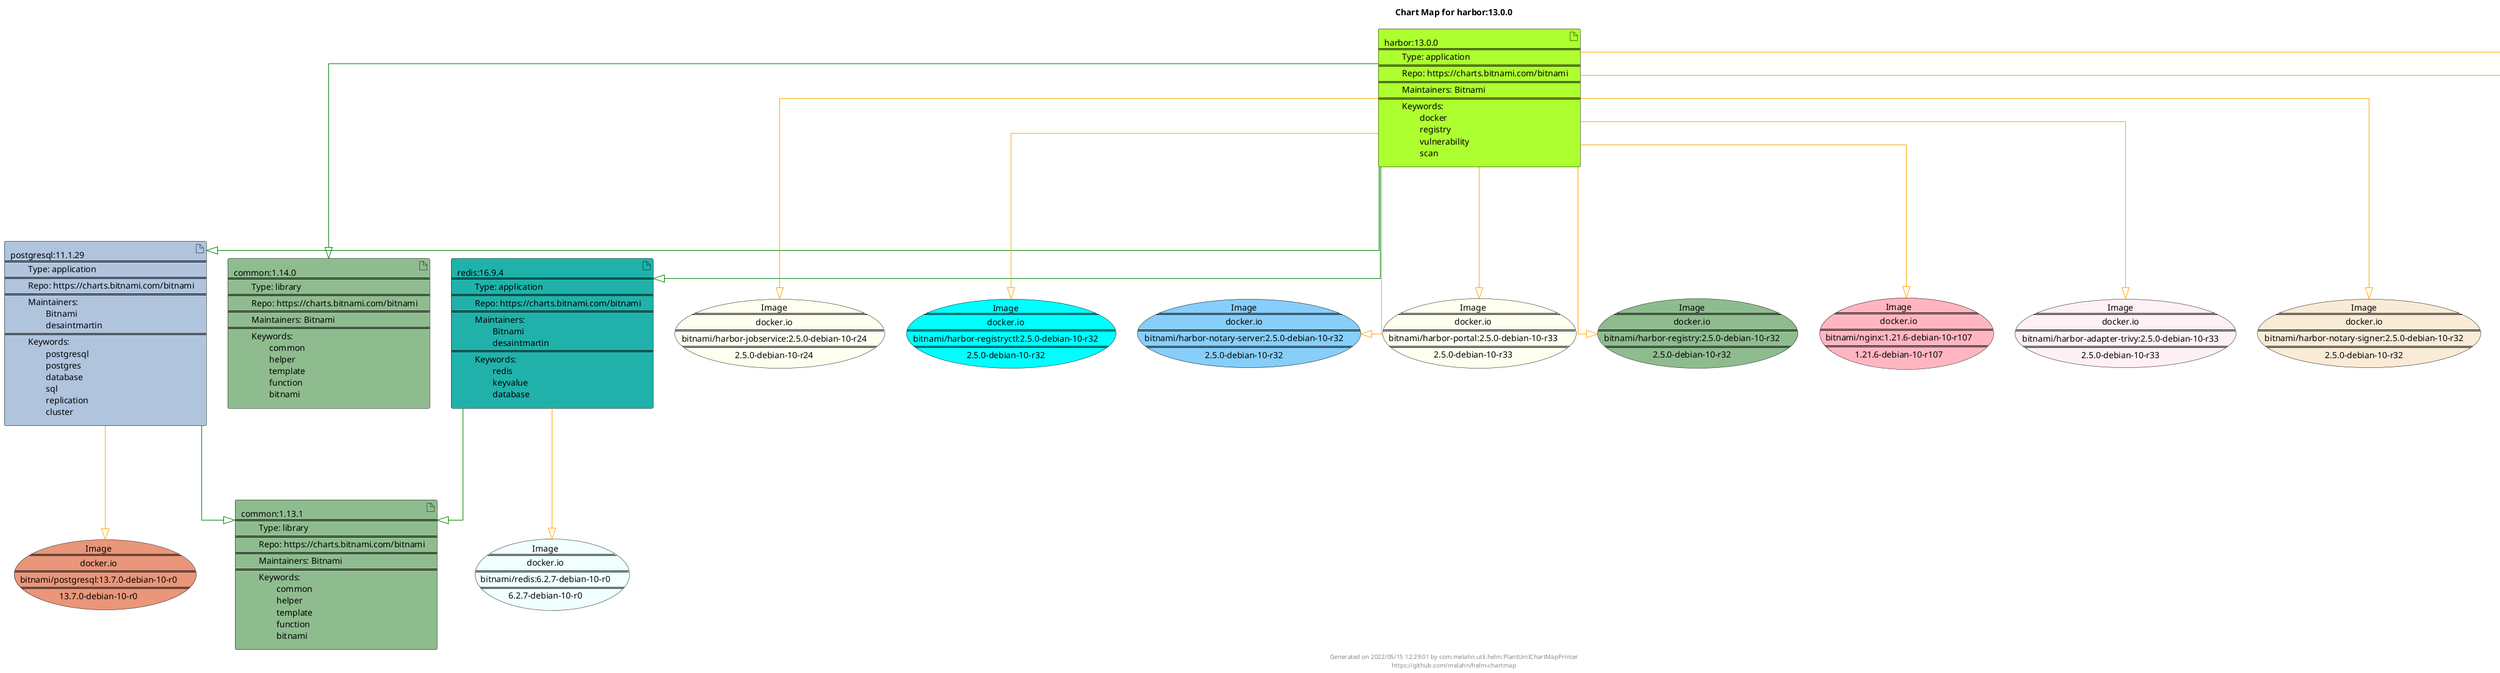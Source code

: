 @startuml
skinparam linetype ortho
skinparam backgroundColor white
skinparam usecaseBorderColor black
skinparam usecaseArrowColor LightSlateGray
skinparam artifactBorderColor black
skinparam artifactArrowColor LightSlateGray

title Chart Map for harbor:13.0.0

'There are 5 referenced Helm Charts
artifact "common:1.13.1\n====\n\tType: library\n====\n\tRepo: https://charts.bitnami.com/bitnami\n====\n\tMaintainers: Bitnami\n====\n\tKeywords: \n\t\tcommon\n\t\thelper\n\t\ttemplate\n\t\tfunction\n\t\tbitnami" as common_1_13_1 #DarkSeaGreen
artifact "postgresql:11.1.29\n====\n\tType: application\n====\n\tRepo: https://charts.bitnami.com/bitnami\n====\n\tMaintainers: \n\t\tBitnami\n\t\tdesaintmartin\n====\n\tKeywords: \n\t\tpostgresql\n\t\tpostgres\n\t\tdatabase\n\t\tsql\n\t\treplication\n\t\tcluster" as postgresql_11_1_29 #LightSteelBlue
artifact "common:1.14.0\n====\n\tType: library\n====\n\tRepo: https://charts.bitnami.com/bitnami\n====\n\tMaintainers: Bitnami\n====\n\tKeywords: \n\t\tcommon\n\t\thelper\n\t\ttemplate\n\t\tfunction\n\t\tbitnami" as common_1_14_0 #DarkSeaGreen
artifact "redis:16.9.4\n====\n\tType: application\n====\n\tRepo: https://charts.bitnami.com/bitnami\n====\n\tMaintainers: \n\t\tBitnami\n\t\tdesaintmartin\n====\n\tKeywords: \n\t\tredis\n\t\tkeyvalue\n\t\tdatabase" as redis_16_9_4 #LightSeaGreen
artifact "harbor:13.0.0\n====\n\tType: application\n====\n\tRepo: https://charts.bitnami.com/bitnami\n====\n\tMaintainers: Bitnami\n====\n\tKeywords: \n\t\tdocker\n\t\tregistry\n\t\tvulnerability\n\t\tscan" as harbor_13_0_0 #GreenYellow

'There are 12 referenced Docker Images
usecase "Image\n====\ndocker.io\n====\nbitnami/postgresql:13.7.0-debian-10-r0\n====\n13.7.0-debian-10-r0" as docker_io_bitnami_postgresql_13_7_0_debian_10_r0 #DarkSalmon
usecase "Image\n====\ndocker.io\n====\nbitnami/redis:6.2.7-debian-10-r0\n====\n6.2.7-debian-10-r0" as docker_io_bitnami_redis_6_2_7_debian_10_r0 #Azure
usecase "Image\n====\ndocker.io\n====\nbitnami/harbor-jobservice:2.5.0-debian-10-r24\n====\n2.5.0-debian-10-r24" as docker_io_bitnami_harbor_jobservice_2_5_0_debian_10_r24 #Ivory
usecase "Image\n====\ndocker.io\n====\nbitnami/harbor-registryctl:2.5.0-debian-10-r32\n====\n2.5.0-debian-10-r32" as docker_io_bitnami_harbor_registryctl_2_5_0_debian_10_r32 #Cyan
usecase "Image\n====\ndocker.io\n====\nbitnami/harbor-notary-server:2.5.0-debian-10-r32\n====\n2.5.0-debian-10-r32" as docker_io_bitnami_harbor_notary_server_2_5_0_debian_10_r32 #LightSkyBlue
usecase "Image\n====\ndocker.io\n====\nbitnami/harbor-portal:2.5.0-debian-10-r33\n====\n2.5.0-debian-10-r33" as docker_io_bitnami_harbor_portal_2_5_0_debian_10_r33 #Ivory
usecase "Image\n====\ndocker.io\n====\nbitnami/harbor-registry:2.5.0-debian-10-r32\n====\n2.5.0-debian-10-r32" as docker_io_bitnami_harbor_registry_2_5_0_debian_10_r32 #DarkSeaGreen
usecase "Image\n====\ndocker.io\n====\nbitnami/nginx:1.21.6-debian-10-r107\n====\n1.21.6-debian-10-r107" as docker_io_bitnami_nginx_1_21_6_debian_10_r107 #LightPink
usecase "Image\n====\ndocker.io\n====\nbitnami/harbor-adapter-trivy:2.5.0-debian-10-r33\n====\n2.5.0-debian-10-r33" as docker_io_bitnami_harbor_adapter_trivy_2_5_0_debian_10_r33 #LavenderBlush
usecase "Image\n====\ndocker.io\n====\nbitnami/harbor-notary-signer:2.5.0-debian-10-r32\n====\n2.5.0-debian-10-r32" as docker_io_bitnami_harbor_notary_signer_2_5_0_debian_10_r32 #AntiqueWhite
usecase "Image\n====\ndocker.io\n====\nbitnami/harbor-core:2.5.0-debian-10-r34\n====\n2.5.0-debian-10-r34" as docker_io_bitnami_harbor_core_2_5_0_debian_10_r34 #Darkorange
usecase "Image\n====\ndocker.io\n====\nbitnami/chartmuseum:0.14.0-debian-10-r99\n====\n0.14.0-debian-10-r99" as docker_io_bitnami_chartmuseum_0_14_0_debian_10_r99 #LawnGreen

'Chart Dependencies
harbor_13_0_0--[#green]-|>common_1_14_0
harbor_13_0_0--[#green]-|>postgresql_11_1_29
postgresql_11_1_29--[#green]-|>common_1_13_1
harbor_13_0_0--[#green]-|>redis_16_9_4
redis_16_9_4--[#green]-|>common_1_13_1
postgresql_11_1_29--[#orange]-|>docker_io_bitnami_postgresql_13_7_0_debian_10_r0
redis_16_9_4--[#orange]-|>docker_io_bitnami_redis_6_2_7_debian_10_r0
harbor_13_0_0--[#orange]-|>docker_io_bitnami_harbor_registry_2_5_0_debian_10_r32
harbor_13_0_0--[#orange]-|>docker_io_bitnami_harbor_registryctl_2_5_0_debian_10_r32
harbor_13_0_0--[#orange]-|>docker_io_bitnami_harbor_notary_signer_2_5_0_debian_10_r32
harbor_13_0_0--[#orange]-|>docker_io_bitnami_nginx_1_21_6_debian_10_r107
harbor_13_0_0--[#orange]-|>docker_io_bitnami_harbor_notary_server_2_5_0_debian_10_r32
harbor_13_0_0--[#orange]-|>docker_io_bitnami_harbor_jobservice_2_5_0_debian_10_r24
harbor_13_0_0--[#orange]-|>docker_io_bitnami_harbor_core_2_5_0_debian_10_r34
harbor_13_0_0--[#orange]-|>docker_io_bitnami_harbor_adapter_trivy_2_5_0_debian_10_r33
harbor_13_0_0--[#orange]-|>docker_io_bitnami_chartmuseum_0_14_0_debian_10_r99
harbor_13_0_0--[#orange]-|>docker_io_bitnami_harbor_portal_2_5_0_debian_10_r33

center footer Generated on 2022/05/15 12:29:01 by com.melahn.util.helm.PlantUmlChartMapPrinter\nhttps://github.com/melahn/helm-chartmap
@enduml
